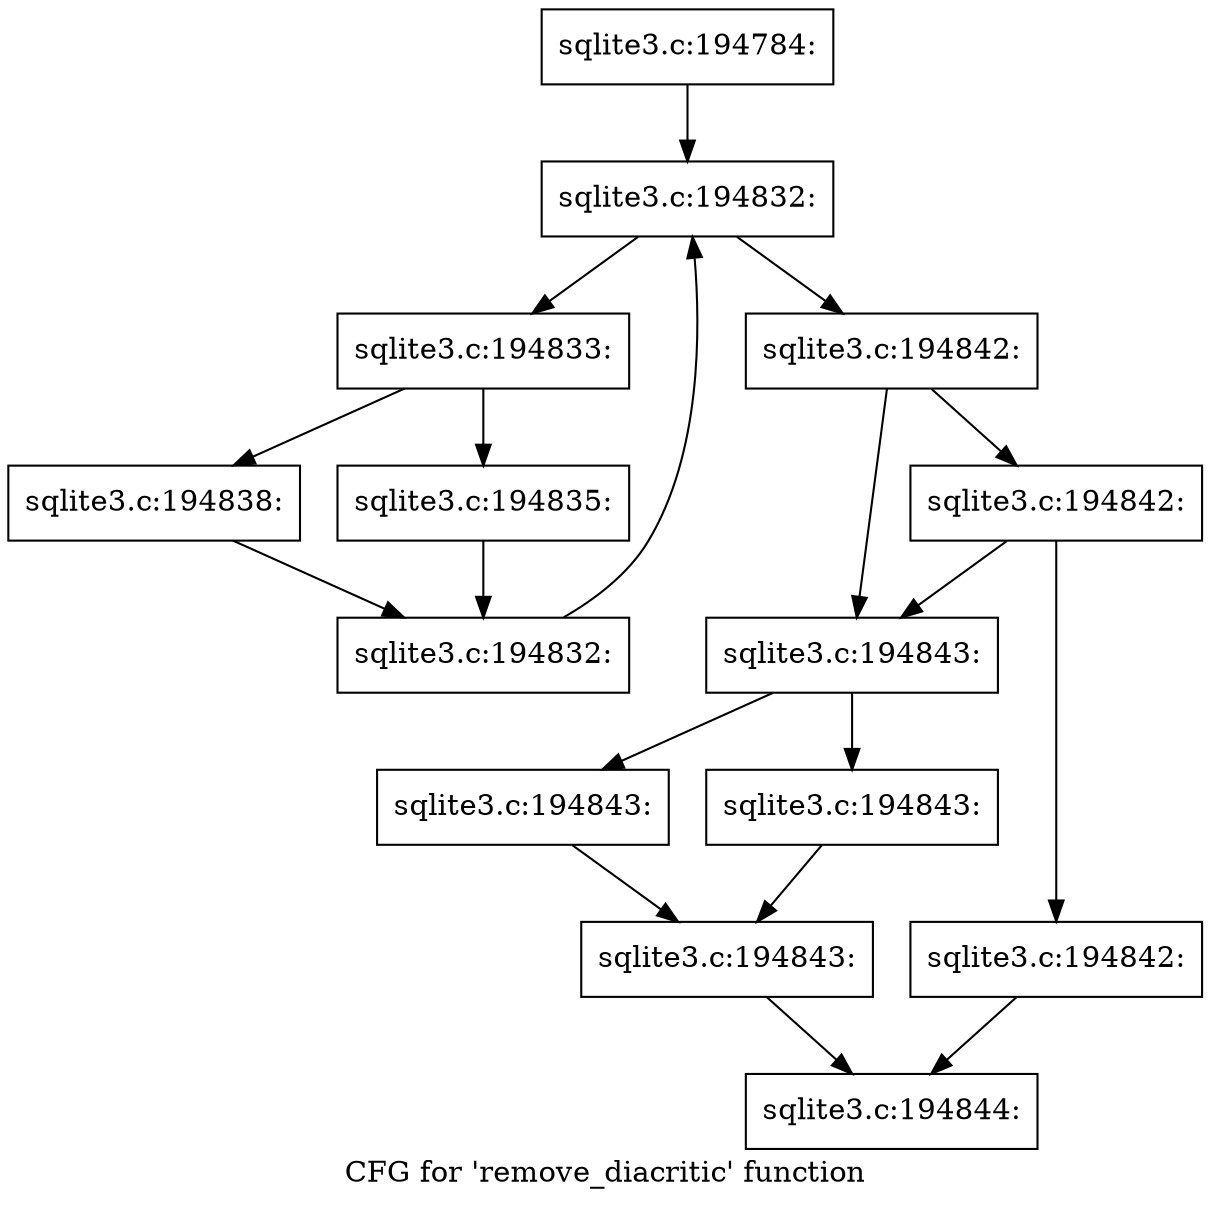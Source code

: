 digraph "CFG for 'remove_diacritic' function" {
	label="CFG for 'remove_diacritic' function";

	Node0x55c0faaa94f0 [shape=record,label="{sqlite3.c:194784:}"];
	Node0x55c0faaa94f0 -> Node0x55c0faac2d10;
	Node0x55c0faac2d10 [shape=record,label="{sqlite3.c:194832:}"];
	Node0x55c0faac2d10 -> Node0x55c0faac3130;
	Node0x55c0faac2d10 -> Node0x55c0faac2e70;
	Node0x55c0faac3130 [shape=record,label="{sqlite3.c:194833:}"];
	Node0x55c0faac3130 -> Node0x55c0faac3970;
	Node0x55c0faac3130 -> Node0x55c0faac3a10;
	Node0x55c0faac3970 [shape=record,label="{sqlite3.c:194835:}"];
	Node0x55c0faac3970 -> Node0x55c0faac39c0;
	Node0x55c0faac3a10 [shape=record,label="{sqlite3.c:194838:}"];
	Node0x55c0faac3a10 -> Node0x55c0faac39c0;
	Node0x55c0faac39c0 [shape=record,label="{sqlite3.c:194832:}"];
	Node0x55c0faac39c0 -> Node0x55c0faac2d10;
	Node0x55c0faac2e70 [shape=record,label="{sqlite3.c:194842:}"];
	Node0x55c0faac2e70 -> Node0x55c0faac4c10;
	Node0x55c0faac2e70 -> Node0x55c0faac4bc0;
	Node0x55c0faac4c10 [shape=record,label="{sqlite3.c:194842:}"];
	Node0x55c0faac4c10 -> Node0x55c0faac4b70;
	Node0x55c0faac4c10 -> Node0x55c0faac4bc0;
	Node0x55c0faac4b70 [shape=record,label="{sqlite3.c:194842:}"];
	Node0x55c0faac4b70 -> Node0x55c0faaad990;
	Node0x55c0faac4bc0 [shape=record,label="{sqlite3.c:194843:}"];
	Node0x55c0faac4bc0 -> Node0x55c0faac5600;
	Node0x55c0faac4bc0 -> Node0x55c0faac5650;
	Node0x55c0faac5600 [shape=record,label="{sqlite3.c:194843:}"];
	Node0x55c0faac5600 -> Node0x55c0faac56a0;
	Node0x55c0faac5650 [shape=record,label="{sqlite3.c:194843:}"];
	Node0x55c0faac5650 -> Node0x55c0faac56a0;
	Node0x55c0faac56a0 [shape=record,label="{sqlite3.c:194843:}"];
	Node0x55c0faac56a0 -> Node0x55c0faaad990;
	Node0x55c0faaad990 [shape=record,label="{sqlite3.c:194844:}"];
}
